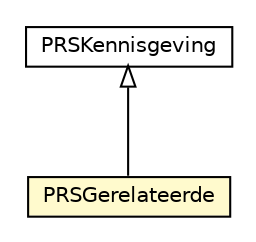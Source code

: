 #!/usr/local/bin/dot
#
# Class diagram 
# Generated by UMLGraph version R5_6-24-gf6e263 (http://www.umlgraph.org/)
#

digraph G {
	edge [fontname="Helvetica",fontsize=10,labelfontname="Helvetica",labelfontsize=10];
	node [fontname="Helvetica",fontsize=10,shape=plaintext];
	nodesep=0.25;
	ranksep=0.5;
	// nl.egem.stuf.sector.bg._0204.PRSGerelateerde
	c159612 [label=<<table title="nl.egem.stuf.sector.bg._0204.PRSGerelateerde" border="0" cellborder="1" cellspacing="0" cellpadding="2" port="p" bgcolor="lemonChiffon" href="./PRSGerelateerde.html">
		<tr><td><table border="0" cellspacing="0" cellpadding="1">
<tr><td align="center" balign="center"> PRSGerelateerde </td></tr>
		</table></td></tr>
		</table>>, URL="./PRSGerelateerde.html", fontname="Helvetica", fontcolor="black", fontsize=10.0];
	// nl.egem.stuf.sector.bg._0204.PRSKennisgeving
	c159679 [label=<<table title="nl.egem.stuf.sector.bg._0204.PRSKennisgeving" border="0" cellborder="1" cellspacing="0" cellpadding="2" port="p" href="./PRSKennisgeving.html">
		<tr><td><table border="0" cellspacing="0" cellpadding="1">
<tr><td align="center" balign="center"> PRSKennisgeving </td></tr>
		</table></td></tr>
		</table>>, URL="./PRSKennisgeving.html", fontname="Helvetica", fontcolor="black", fontsize=10.0];
	//nl.egem.stuf.sector.bg._0204.PRSGerelateerde extends nl.egem.stuf.sector.bg._0204.PRSKennisgeving
	c159679:p -> c159612:p [dir=back,arrowtail=empty];
}

